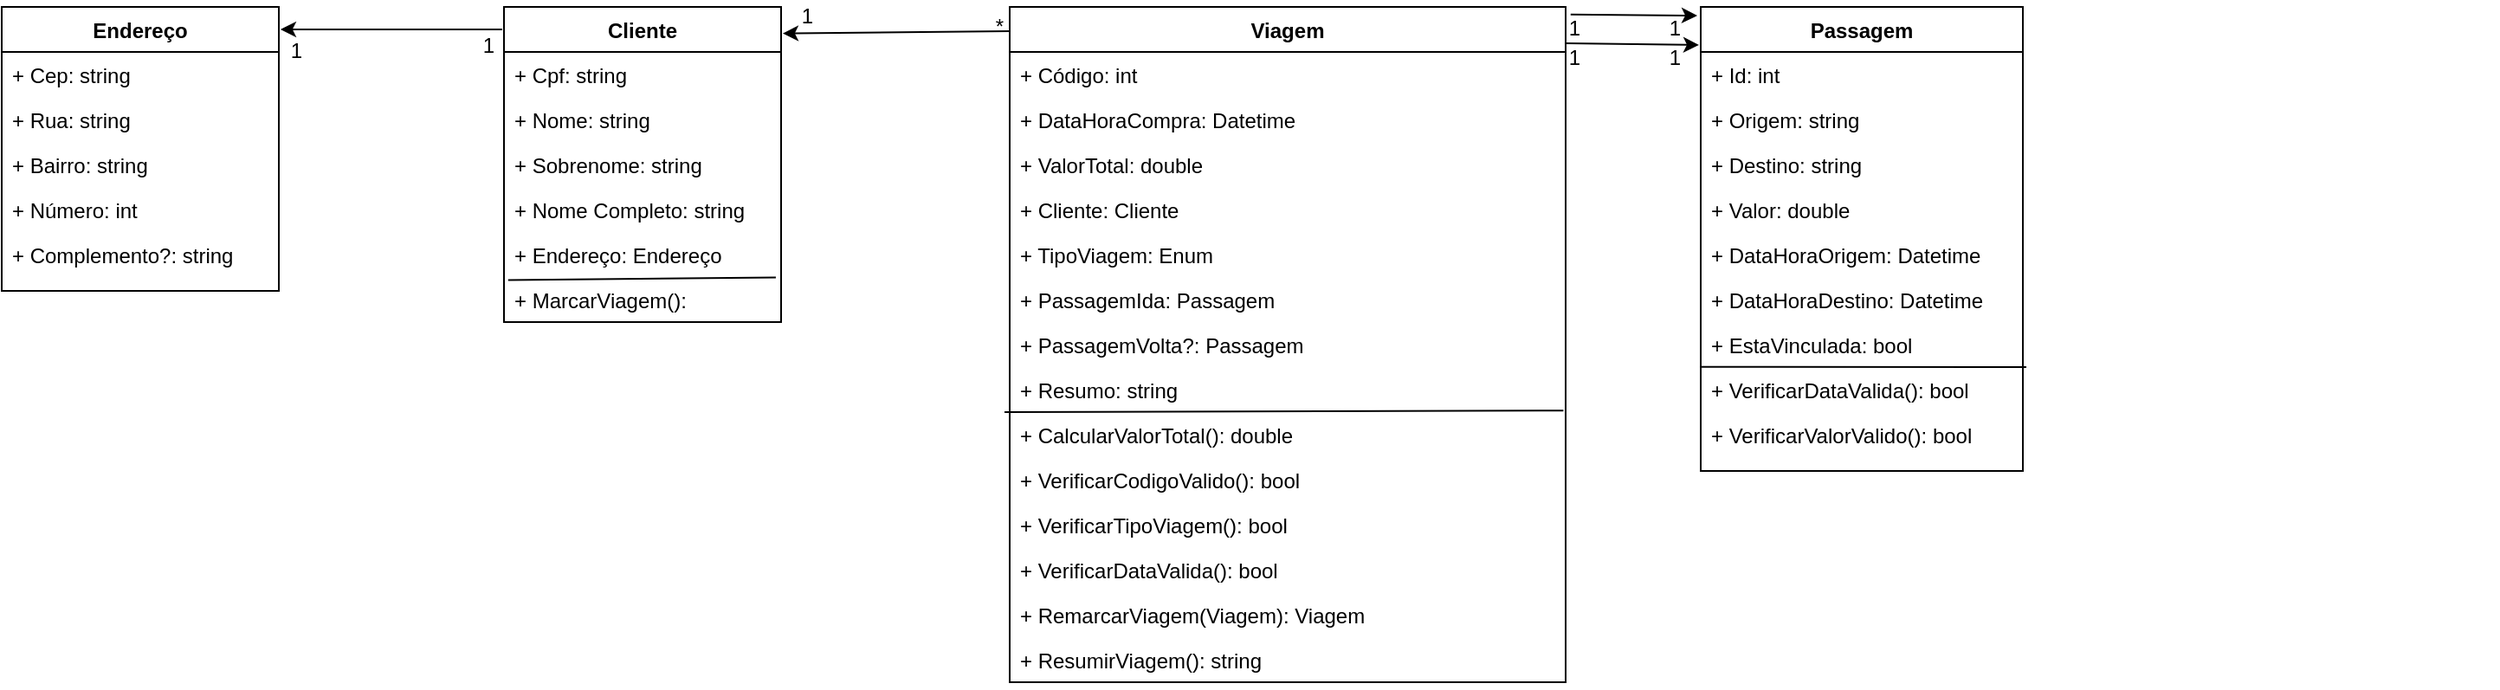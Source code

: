 <mxfile version="20.3.3" type="device"><diagram id="C5RBs43oDa-KdzZeNtuy" name="Page-1"><mxGraphModel dx="1050" dy="545" grid="0" gridSize="10" guides="1" tooltips="1" connect="1" arrows="1" fold="1" page="1" pageScale="1" pageWidth="827" pageHeight="1169" math="0" shadow="0"><root><mxCell id="WIyWlLk6GJQsqaUBKTNV-0"/><mxCell id="WIyWlLk6GJQsqaUBKTNV-1" parent="WIyWlLk6GJQsqaUBKTNV-0"/><mxCell id="lm5DYb1v6l9dkHdYOq6U-15" value="Viagem" style="swimlane;fontStyle=1;align=center;verticalAlign=top;childLayout=stackLayout;horizontal=1;startSize=26;horizontalStack=0;resizeParent=1;resizeLast=0;collapsible=1;marginBottom=0;rounded=0;shadow=0;strokeWidth=1;" parent="WIyWlLk6GJQsqaUBKTNV-1" vertex="1"><mxGeometry x="582" y="19" width="321" height="390" as="geometry"><mxRectangle x="550" y="140" width="160" height="26" as="alternateBounds"/></mxGeometry></mxCell><mxCell id="lm5DYb1v6l9dkHdYOq6U-16" value="+ Código: int" style="text;align=left;verticalAlign=top;spacingLeft=4;spacingRight=4;overflow=hidden;rotatable=0;points=[[0,0.5],[1,0.5]];portConstraint=eastwest;" parent="lm5DYb1v6l9dkHdYOq6U-15" vertex="1"><mxGeometry y="26" width="321" height="26" as="geometry"/></mxCell><mxCell id="lm5DYb1v6l9dkHdYOq6U-20" value="+ DataHoraCompra: Datetime" style="text;align=left;verticalAlign=top;spacingLeft=4;spacingRight=4;overflow=hidden;rotatable=0;points=[[0,0.5],[1,0.5]];portConstraint=eastwest;rounded=0;shadow=0;html=0;" parent="lm5DYb1v6l9dkHdYOq6U-15" vertex="1"><mxGeometry y="52" width="321" height="26" as="geometry"/></mxCell><mxCell id="lm5DYb1v6l9dkHdYOq6U-17" value="+ ValorTotal: double" style="text;align=left;verticalAlign=top;spacingLeft=4;spacingRight=4;overflow=hidden;rotatable=0;points=[[0,0.5],[1,0.5]];portConstraint=eastwest;rounded=0;shadow=0;html=0;" parent="lm5DYb1v6l9dkHdYOq6U-15" vertex="1"><mxGeometry y="78" width="321" height="26" as="geometry"/></mxCell><mxCell id="lm5DYb1v6l9dkHdYOq6U-18" value="+ Cliente: Cliente" style="text;align=left;verticalAlign=top;spacingLeft=4;spacingRight=4;overflow=hidden;rotatable=0;points=[[0,0.5],[1,0.5]];portConstraint=eastwest;rounded=0;shadow=0;html=0;" parent="lm5DYb1v6l9dkHdYOq6U-15" vertex="1"><mxGeometry y="104" width="321" height="26" as="geometry"/></mxCell><mxCell id="lm5DYb1v6l9dkHdYOq6U-19" value="+ TipoViagem: Enum" style="text;align=left;verticalAlign=top;spacingLeft=4;spacingRight=4;overflow=hidden;rotatable=0;points=[[0,0.5],[1,0.5]];portConstraint=eastwest;rounded=0;shadow=0;html=0;" parent="lm5DYb1v6l9dkHdYOq6U-15" vertex="1"><mxGeometry y="130" width="321" height="26" as="geometry"/></mxCell><mxCell id="lm5DYb1v6l9dkHdYOq6U-21" value="+ PassagemIda: Passagem" style="text;align=left;verticalAlign=top;spacingLeft=4;spacingRight=4;overflow=hidden;rotatable=0;points=[[0,0.5],[1,0.5]];portConstraint=eastwest;rounded=0;shadow=0;html=0;" parent="lm5DYb1v6l9dkHdYOq6U-15" vertex="1"><mxGeometry y="156" width="321" height="26" as="geometry"/></mxCell><mxCell id="lm5DYb1v6l9dkHdYOq6U-25" value="+ PassagemVolta?: Passagem" style="text;align=left;verticalAlign=top;spacingLeft=4;spacingRight=4;overflow=hidden;rotatable=0;points=[[0,0.5],[1,0.5]];portConstraint=eastwest;rounded=0;shadow=0;html=0;" parent="lm5DYb1v6l9dkHdYOq6U-15" vertex="1"><mxGeometry y="182" width="321" height="26" as="geometry"/></mxCell><mxCell id="lm5DYb1v6l9dkHdYOq6U-23" value="+ Resumo: string" style="text;align=left;verticalAlign=top;spacingLeft=4;spacingRight=4;overflow=hidden;rotatable=0;points=[[0,0.5],[1,0.5]];portConstraint=eastwest;rounded=0;shadow=0;html=0;" parent="lm5DYb1v6l9dkHdYOq6U-15" vertex="1"><mxGeometry y="208" width="321" height="26" as="geometry"/></mxCell><mxCell id="lm5DYb1v6l9dkHdYOq6U-40" value="+ CalcularValorTotal(): double" style="text;align=left;verticalAlign=top;spacingLeft=4;spacingRight=4;overflow=hidden;rotatable=0;points=[[0,0.5],[1,0.5]];portConstraint=eastwest;rounded=0;shadow=0;html=0;" parent="lm5DYb1v6l9dkHdYOq6U-15" vertex="1"><mxGeometry y="234" width="321" height="26" as="geometry"/></mxCell><mxCell id="lm5DYb1v6l9dkHdYOq6U-62" value="" style="endArrow=none;html=1;rounded=0;entryX=0.996;entryY=0.965;entryDx=0;entryDy=0;entryPerimeter=0;" parent="lm5DYb1v6l9dkHdYOq6U-15" target="lm5DYb1v6l9dkHdYOq6U-23" edge="1"><mxGeometry y="234" width="50" height="50" relative="1" as="geometry"><mxPoint x="-3" y="234" as="sourcePoint"/><mxPoint x="195" y="234" as="targetPoint"/></mxGeometry></mxCell><mxCell id="lm5DYb1v6l9dkHdYOq6U-43" value="+ VerificarCodigoValido(): bool" style="text;align=left;verticalAlign=top;spacingLeft=4;spacingRight=4;overflow=hidden;rotatable=0;points=[[0,0.5],[1,0.5]];portConstraint=eastwest;rounded=0;shadow=0;html=0;" parent="lm5DYb1v6l9dkHdYOq6U-15" vertex="1"><mxGeometry y="260" width="321" height="26" as="geometry"/></mxCell><mxCell id="lm5DYb1v6l9dkHdYOq6U-56" value="+ VerificarTipoViagem(): bool" style="text;align=left;verticalAlign=top;spacingLeft=4;spacingRight=4;overflow=hidden;rotatable=0;points=[[0,0.5],[1,0.5]];portConstraint=eastwest;rounded=0;shadow=0;html=0;" parent="lm5DYb1v6l9dkHdYOq6U-15" vertex="1"><mxGeometry y="286" width="321" height="26" as="geometry"/></mxCell><mxCell id="lm5DYb1v6l9dkHdYOq6U-57" value="+ VerificarDataValida(): bool" style="text;align=left;verticalAlign=top;spacingLeft=4;spacingRight=4;overflow=hidden;rotatable=0;points=[[0,0.5],[1,0.5]];portConstraint=eastwest;rounded=0;shadow=0;html=0;" parent="lm5DYb1v6l9dkHdYOq6U-15" vertex="1"><mxGeometry y="312" width="321" height="26" as="geometry"/></mxCell><mxCell id="W5qb3it2Ynm322SXSv2h-5" value="+ RemarcarViagem(Viagem): Viagem" style="text;align=left;verticalAlign=top;spacingLeft=4;spacingRight=4;overflow=hidden;rotatable=0;points=[[0,0.5],[1,0.5]];portConstraint=eastwest;rounded=0;shadow=0;html=0;" vertex="1" parent="lm5DYb1v6l9dkHdYOq6U-15"><mxGeometry y="338" width="321" height="26" as="geometry"/></mxCell><mxCell id="W5qb3it2Ynm322SXSv2h-6" value="+ ResumirViagem(): string" style="text;align=left;verticalAlign=top;spacingLeft=4;spacingRight=4;overflow=hidden;rotatable=0;points=[[0,0.5],[1,0.5]];portConstraint=eastwest;rounded=0;shadow=0;html=0;" vertex="1" parent="lm5DYb1v6l9dkHdYOq6U-15"><mxGeometry y="364" width="321" height="26" as="geometry"/></mxCell><mxCell id="zkfFHV4jXpPFQw0GAbJ--0" value="Cliente" style="swimlane;fontStyle=1;align=center;verticalAlign=top;childLayout=stackLayout;horizontal=1;startSize=26;horizontalStack=0;resizeParent=1;resizeLast=0;collapsible=1;marginBottom=0;rounded=0;shadow=0;strokeWidth=1;" parent="WIyWlLk6GJQsqaUBKTNV-1" vertex="1"><mxGeometry x="290" y="19" width="160" height="182" as="geometry"><mxRectangle x="230" y="140" width="160" height="26" as="alternateBounds"/></mxGeometry></mxCell><mxCell id="zkfFHV4jXpPFQw0GAbJ--1" value="+ Cpf: string" style="text;align=left;verticalAlign=top;spacingLeft=4;spacingRight=4;overflow=hidden;rotatable=0;points=[[0,0.5],[1,0.5]];portConstraint=eastwest;" parent="zkfFHV4jXpPFQw0GAbJ--0" vertex="1"><mxGeometry y="26" width="160" height="26" as="geometry"/></mxCell><mxCell id="zkfFHV4jXpPFQw0GAbJ--2" value="+ Nome: string" style="text;align=left;verticalAlign=top;spacingLeft=4;spacingRight=4;overflow=hidden;rotatable=0;points=[[0,0.5],[1,0.5]];portConstraint=eastwest;rounded=0;shadow=0;html=0;" parent="zkfFHV4jXpPFQw0GAbJ--0" vertex="1"><mxGeometry y="52" width="160" height="26" as="geometry"/></mxCell><mxCell id="zkfFHV4jXpPFQw0GAbJ--3" value="+ Sobrenome: string" style="text;align=left;verticalAlign=top;spacingLeft=4;spacingRight=4;overflow=hidden;rotatable=0;points=[[0,0.5],[1,0.5]];portConstraint=eastwest;rounded=0;shadow=0;html=0;" parent="zkfFHV4jXpPFQw0GAbJ--0" vertex="1"><mxGeometry y="78" width="160" height="26" as="geometry"/></mxCell><mxCell id="lm5DYb1v6l9dkHdYOq6U-3" value="+ Nome Completo: string" style="text;align=left;verticalAlign=top;spacingLeft=4;spacingRight=4;overflow=hidden;rotatable=0;points=[[0,0.5],[1,0.5]];portConstraint=eastwest;rounded=0;shadow=0;html=0;" parent="zkfFHV4jXpPFQw0GAbJ--0" vertex="1"><mxGeometry y="104" width="160" height="26" as="geometry"/></mxCell><mxCell id="lm5DYb1v6l9dkHdYOq6U-5" value="+ Endereço: Endereço" style="text;align=left;verticalAlign=top;spacingLeft=4;spacingRight=4;overflow=hidden;rotatable=0;points=[[0,0.5],[1,0.5]];portConstraint=eastwest;rounded=0;shadow=0;html=0;" parent="zkfFHV4jXpPFQw0GAbJ--0" vertex="1"><mxGeometry y="130" width="160" height="26" as="geometry"/></mxCell><mxCell id="lm5DYb1v6l9dkHdYOq6U-83" value="+ MarcarViagem():" style="text;align=left;verticalAlign=top;spacingLeft=4;spacingRight=4;overflow=hidden;rotatable=0;points=[[0,0.5],[1,0.5]];portConstraint=eastwest;rounded=0;shadow=0;html=0;" parent="zkfFHV4jXpPFQw0GAbJ--0" vertex="1"><mxGeometry y="156" width="160" height="26" as="geometry"/></mxCell><mxCell id="lm5DYb1v6l9dkHdYOq6U-84" value="" style="endArrow=none;html=1;rounded=0;exitX=0.015;exitY=0.065;exitDx=0;exitDy=0;exitPerimeter=0;entryX=0.981;entryY=0.012;entryDx=0;entryDy=0;entryPerimeter=0;" parent="zkfFHV4jXpPFQw0GAbJ--0" source="lm5DYb1v6l9dkHdYOq6U-83" target="lm5DYb1v6l9dkHdYOq6U-83" edge="1"><mxGeometry width="50" height="50" relative="1" as="geometry"><mxPoint x="224" y="190" as="sourcePoint"/><mxPoint x="274" y="140" as="targetPoint"/></mxGeometry></mxCell><mxCell id="zkfFHV4jXpPFQw0GAbJ--13" value="Endereço" style="swimlane;fontStyle=1;align=center;verticalAlign=top;childLayout=stackLayout;horizontal=1;startSize=26;horizontalStack=0;resizeParent=1;resizeLast=0;collapsible=1;marginBottom=0;rounded=0;shadow=0;strokeWidth=1;" parent="WIyWlLk6GJQsqaUBKTNV-1" vertex="1"><mxGeometry y="19" width="160" height="164" as="geometry"><mxRectangle x="340" y="380" width="170" height="26" as="alternateBounds"/></mxGeometry></mxCell><mxCell id="zkfFHV4jXpPFQw0GAbJ--14" value="+ Cep: string" style="text;align=left;verticalAlign=top;spacingLeft=4;spacingRight=4;overflow=hidden;rotatable=0;points=[[0,0.5],[1,0.5]];portConstraint=eastwest;" parent="zkfFHV4jXpPFQw0GAbJ--13" vertex="1"><mxGeometry y="26" width="160" height="26" as="geometry"/></mxCell><mxCell id="lm5DYb1v6l9dkHdYOq6U-6" value="+ Rua: string" style="text;align=left;verticalAlign=top;spacingLeft=4;spacingRight=4;overflow=hidden;rotatable=0;points=[[0,0.5],[1,0.5]];portConstraint=eastwest;" parent="zkfFHV4jXpPFQw0GAbJ--13" vertex="1"><mxGeometry y="52" width="160" height="26" as="geometry"/></mxCell><mxCell id="lm5DYb1v6l9dkHdYOq6U-7" value="+ Bairro: string" style="text;align=left;verticalAlign=top;spacingLeft=4;spacingRight=4;overflow=hidden;rotatable=0;points=[[0,0.5],[1,0.5]];portConstraint=eastwest;" parent="zkfFHV4jXpPFQw0GAbJ--13" vertex="1"><mxGeometry y="78" width="160" height="26" as="geometry"/></mxCell><mxCell id="lm5DYb1v6l9dkHdYOq6U-8" value="+ Número: int" style="text;align=left;verticalAlign=top;spacingLeft=4;spacingRight=4;overflow=hidden;rotatable=0;points=[[0,0.5],[1,0.5]];portConstraint=eastwest;" parent="zkfFHV4jXpPFQw0GAbJ--13" vertex="1"><mxGeometry y="104" width="160" height="26" as="geometry"/></mxCell><mxCell id="lm5DYb1v6l9dkHdYOq6U-9" value="+ Complemento?: string" style="text;align=left;verticalAlign=top;spacingLeft=4;spacingRight=4;overflow=hidden;rotatable=0;points=[[0,0.5],[1,0.5]];portConstraint=eastwest;" parent="zkfFHV4jXpPFQw0GAbJ--13" vertex="1"><mxGeometry y="130" width="160" height="26" as="geometry"/></mxCell><mxCell id="zkfFHV4jXpPFQw0GAbJ--17" value="Passagem" style="swimlane;fontStyle=1;align=center;verticalAlign=top;childLayout=stackLayout;horizontal=1;startSize=26;horizontalStack=0;resizeParent=1;resizeLast=0;collapsible=1;marginBottom=0;rounded=0;shadow=0;strokeWidth=1;" parent="WIyWlLk6GJQsqaUBKTNV-1" vertex="1"><mxGeometry x="981" y="19" width="186" height="268" as="geometry"><mxRectangle x="550" y="140" width="160" height="26" as="alternateBounds"/></mxGeometry></mxCell><mxCell id="zkfFHV4jXpPFQw0GAbJ--18" value="+ Id: int" style="text;align=left;verticalAlign=top;spacingLeft=4;spacingRight=4;overflow=hidden;rotatable=0;points=[[0,0.5],[1,0.5]];portConstraint=eastwest;" parent="zkfFHV4jXpPFQw0GAbJ--17" vertex="1"><mxGeometry y="26" width="186" height="26" as="geometry"/></mxCell><mxCell id="zkfFHV4jXpPFQw0GAbJ--19" value="+ Origem: string" style="text;align=left;verticalAlign=top;spacingLeft=4;spacingRight=4;overflow=hidden;rotatable=0;points=[[0,0.5],[1,0.5]];portConstraint=eastwest;rounded=0;shadow=0;html=0;" parent="zkfFHV4jXpPFQw0GAbJ--17" vertex="1"><mxGeometry y="52" width="186" height="26" as="geometry"/></mxCell><mxCell id="zkfFHV4jXpPFQw0GAbJ--20" value="+ Destino: string" style="text;align=left;verticalAlign=top;spacingLeft=4;spacingRight=4;overflow=hidden;rotatable=0;points=[[0,0.5],[1,0.5]];portConstraint=eastwest;rounded=0;shadow=0;html=0;" parent="zkfFHV4jXpPFQw0GAbJ--17" vertex="1"><mxGeometry y="78" width="186" height="26" as="geometry"/></mxCell><mxCell id="zkfFHV4jXpPFQw0GAbJ--21" value="+ Valor: double" style="text;align=left;verticalAlign=top;spacingLeft=4;spacingRight=4;overflow=hidden;rotatable=0;points=[[0,0.5],[1,0.5]];portConstraint=eastwest;rounded=0;shadow=0;html=0;" parent="zkfFHV4jXpPFQw0GAbJ--17" vertex="1"><mxGeometry y="104" width="186" height="26" as="geometry"/></mxCell><mxCell id="zkfFHV4jXpPFQw0GAbJ--22" value="+ DataHoraOrigem: Datetime" style="text;align=left;verticalAlign=top;spacingLeft=4;spacingRight=4;overflow=hidden;rotatable=0;points=[[0,0.5],[1,0.5]];portConstraint=eastwest;rounded=0;shadow=0;html=0;" parent="zkfFHV4jXpPFQw0GAbJ--17" vertex="1"><mxGeometry y="130" width="186" height="26" as="geometry"/></mxCell><mxCell id="lm5DYb1v6l9dkHdYOq6U-14" value="+ DataHoraDestino: Datetime" style="text;align=left;verticalAlign=top;spacingLeft=4;spacingRight=4;overflow=hidden;rotatable=0;points=[[0,0.5],[1,0.5]];portConstraint=eastwest;rounded=0;shadow=0;html=0;" parent="zkfFHV4jXpPFQw0GAbJ--17" vertex="1"><mxGeometry y="156" width="186" height="26" as="geometry"/></mxCell><mxCell id="W5qb3it2Ynm322SXSv2h-0" value="+ EstaVinculada: bool" style="text;align=left;verticalAlign=top;spacingLeft=4;spacingRight=4;overflow=hidden;rotatable=0;points=[[0,0.5],[1,0.5]];portConstraint=eastwest;rounded=0;shadow=0;html=0;" vertex="1" parent="zkfFHV4jXpPFQw0GAbJ--17"><mxGeometry y="182" width="186" height="26" as="geometry"/></mxCell><mxCell id="W5qb3it2Ynm322SXSv2h-2" value="+ VerificarDataValida(): bool" style="text;align=left;verticalAlign=top;spacingLeft=4;spacingRight=4;overflow=hidden;rotatable=0;points=[[0,0.5],[1,0.5]];portConstraint=eastwest;rounded=0;shadow=0;html=0;" vertex="1" parent="zkfFHV4jXpPFQw0GAbJ--17"><mxGeometry y="208" width="186" height="26" as="geometry"/></mxCell><mxCell id="W5qb3it2Ynm322SXSv2h-4" value="+ VerificarValorValido(): bool" style="text;align=left;verticalAlign=top;spacingLeft=4;spacingRight=4;overflow=hidden;rotatable=0;points=[[0,0.5],[1,0.5]];portConstraint=eastwest;rounded=0;shadow=0;html=0;" vertex="1" parent="zkfFHV4jXpPFQw0GAbJ--17"><mxGeometry y="234" width="186" height="26" as="geometry"/></mxCell><mxCell id="lm5DYb1v6l9dkHdYOq6U-11" value="" style="resizable=0;align=left;verticalAlign=bottom;labelBackgroundColor=none;fontSize=12;" parent="WIyWlLk6GJQsqaUBKTNV-1" connectable="0" vertex="1"><mxGeometry x="380" y="188.235" as="geometry"><mxPoint x="-216" y="-82" as="offset"/></mxGeometry></mxCell><mxCell id="lm5DYb1v6l9dkHdYOq6U-12" value="1" style="resizable=0;align=right;verticalAlign=bottom;labelBackgroundColor=none;fontSize=12;" parent="WIyWlLk6GJQsqaUBKTNV-1" connectable="0" vertex="1"><mxGeometry x="644" y="113" as="geometry"><mxPoint x="-469" y="-60" as="offset"/></mxGeometry></mxCell><mxCell id="lm5DYb1v6l9dkHdYOq6U-68" value="" style="resizable=0;align=right;verticalAlign=bottom;labelBackgroundColor=none;fontSize=12;" parent="WIyWlLk6GJQsqaUBKTNV-1" connectable="0" vertex="1"><mxGeometry x="718" y="195" as="geometry"><mxPoint x="-469" y="-60" as="offset"/></mxGeometry></mxCell><mxCell id="lm5DYb1v6l9dkHdYOq6U-70" value="1" style="resizable=0;align=right;verticalAlign=bottom;labelBackgroundColor=none;fontSize=12;" parent="WIyWlLk6GJQsqaUBKTNV-1" connectable="0" vertex="1"><mxGeometry x="755" y="110" as="geometry"><mxPoint x="-469" y="-60" as="offset"/></mxGeometry></mxCell><mxCell id="lm5DYb1v6l9dkHdYOq6U-71" value="" style="endArrow=classic;html=1;rounded=0;entryX=1.006;entryY=0.079;entryDx=0;entryDy=0;entryPerimeter=0;" parent="WIyWlLk6GJQsqaUBKTNV-1" target="zkfFHV4jXpPFQw0GAbJ--13" edge="1"><mxGeometry width="50" height="50" relative="1" as="geometry"><mxPoint x="289" y="32" as="sourcePoint"/><mxPoint x="164" y="110" as="targetPoint"/></mxGeometry></mxCell><mxCell id="lm5DYb1v6l9dkHdYOq6U-73" value="1" style="resizable=0;align=right;verticalAlign=bottom;labelBackgroundColor=none;fontSize=12;" parent="WIyWlLk6GJQsqaUBKTNV-1" connectable="0" vertex="1"><mxGeometry x="940" y="96" as="geometry"><mxPoint x="-470" y="-63" as="offset"/></mxGeometry></mxCell><mxCell id="lm5DYb1v6l9dkHdYOq6U-76" value="*" style="resizable=0;align=right;verticalAlign=bottom;labelBackgroundColor=none;fontSize=12;" parent="WIyWlLk6GJQsqaUBKTNV-1" connectable="0" vertex="1"><mxGeometry x="1049" y="99" as="geometry"><mxPoint x="-469" y="-60" as="offset"/></mxGeometry></mxCell><mxCell id="lm5DYb1v6l9dkHdYOq6U-77" value="" style="endArrow=classic;html=1;rounded=0;entryX=1.006;entryY=0.084;entryDx=0;entryDy=0;entryPerimeter=0;" parent="WIyWlLk6GJQsqaUBKTNV-1" target="zkfFHV4jXpPFQw0GAbJ--0" edge="1"><mxGeometry width="50" height="50" relative="1" as="geometry"><mxPoint x="582" y="33" as="sourcePoint"/><mxPoint x="425" y="304" as="targetPoint"/></mxGeometry></mxCell><mxCell id="lm5DYb1v6l9dkHdYOq6U-80" value="" style="endArrow=classic;html=1;rounded=0;exitX=1.009;exitY=0.036;exitDx=0;exitDy=0;exitPerimeter=0;" parent="WIyWlLk6GJQsqaUBKTNV-1" edge="1"><mxGeometry width="50" height="50" relative="1" as="geometry"><mxPoint x="905.889" y="23.42" as="sourcePoint"/><mxPoint x="979" y="24" as="targetPoint"/></mxGeometry></mxCell><mxCell id="lm5DYb1v6l9dkHdYOq6U-81" value="1" style="resizable=0;align=right;verticalAlign=bottom;labelBackgroundColor=none;fontSize=12;" parent="WIyWlLk6GJQsqaUBKTNV-1" connectable="0" vertex="1"><mxGeometry x="1383" y="103" as="geometry"><mxPoint x="-470" y="-63" as="offset"/></mxGeometry></mxCell><mxCell id="lm5DYb1v6l9dkHdYOq6U-85" value="1" style="resizable=0;align=right;verticalAlign=bottom;labelBackgroundColor=none;fontSize=12;" parent="WIyWlLk6GJQsqaUBKTNV-1" connectable="0" vertex="1"><mxGeometry x="1441" y="103" as="geometry"><mxPoint x="-470" y="-63" as="offset"/></mxGeometry></mxCell><mxCell id="lm5DYb1v6l9dkHdYOq6U-89" value="" style="endArrow=classic;html=1;rounded=0;exitX=1.009;exitY=0.036;exitDx=0;exitDy=0;exitPerimeter=0;" parent="WIyWlLk6GJQsqaUBKTNV-1" edge="1"><mxGeometry width="50" height="50" relative="1" as="geometry"><mxPoint x="903.449" y="40.0" as="sourcePoint"/><mxPoint x="980" y="41" as="targetPoint"/></mxGeometry></mxCell><mxCell id="lm5DYb1v6l9dkHdYOq6U-90" value="1" style="resizable=0;align=right;verticalAlign=bottom;labelBackgroundColor=none;fontSize=12;" parent="WIyWlLk6GJQsqaUBKTNV-1" connectable="0" vertex="1"><mxGeometry x="1383" y="120" as="geometry"><mxPoint x="-470" y="-63" as="offset"/></mxGeometry></mxCell><mxCell id="lm5DYb1v6l9dkHdYOq6U-91" value="1" style="resizable=0;align=right;verticalAlign=bottom;labelBackgroundColor=none;fontSize=12;" parent="WIyWlLk6GJQsqaUBKTNV-1" connectable="0" vertex="1"><mxGeometry x="1441" y="120" as="geometry"><mxPoint x="-470" y="-63" as="offset"/></mxGeometry></mxCell><mxCell id="W5qb3it2Ynm322SXSv2h-7" value="" style="endArrow=none;html=1;rounded=0;" edge="1" parent="WIyWlLk6GJQsqaUBKTNV-1"><mxGeometry y="234" width="50" height="50" relative="1" as="geometry"><mxPoint x="981" y="226.91" as="sourcePoint"/><mxPoint x="1169" y="227" as="targetPoint"/></mxGeometry></mxCell></root></mxGraphModel></diagram></mxfile>